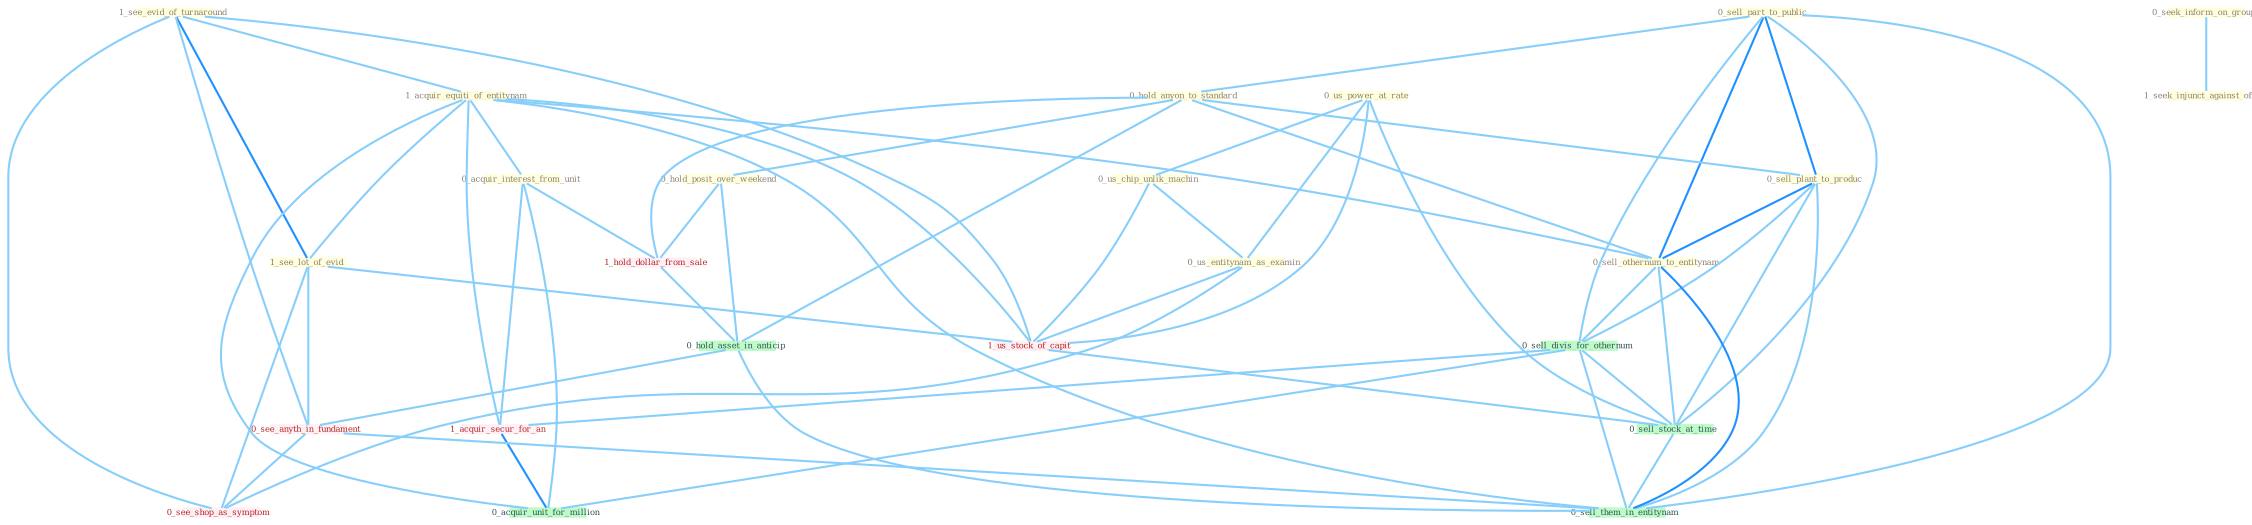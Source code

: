 Graph G{ 
    node
    [shape=polygon,style=filled,width=.5,height=.06,color="#BDFCC9",fixedsize=true,fontsize=4,
    fontcolor="#2f4f4f"];
    {node
    [color="#ffffe0", fontcolor="#8b7d6b"] "0_sell_part_to_public " "0_hold_anyon_to_standard " "0_us_power_at_rate " "0_seek_inform_on_group " "1_see_evid_of_turnaround " "0_hold_posit_over_weekend " "0_us_chip_unlik_machin " "1_acquir_equiti_of_entitynam " "1_seek_injunct_against_offer " "0_sell_plant_to_produc " "0_us_entitynam_as_examin " "0_acquir_interest_from_unit " "0_sell_othernum_to_entitynam " "1_see_lot_of_evid "}
{node [color="#fff0f5", fontcolor="#b22222"] "1_acquir_secur_for_an " "1_us_stock_of_capit " "1_hold_dollar_from_sale " "0_see_anyth_in_fundament " "0_see_shop_as_symptom "}
edge [color="#B0E2FF"];

	"0_sell_part_to_public " -- "0_hold_anyon_to_standard " [w="1", color="#87cefa" ];
	"0_sell_part_to_public " -- "0_sell_plant_to_produc " [w="2", color="#1e90ff" , len=0.8];
	"0_sell_part_to_public " -- "0_sell_othernum_to_entitynam " [w="2", color="#1e90ff" , len=0.8];
	"0_sell_part_to_public " -- "0_sell_divis_for_othernum " [w="1", color="#87cefa" ];
	"0_sell_part_to_public " -- "0_sell_stock_at_time " [w="1", color="#87cefa" ];
	"0_sell_part_to_public " -- "0_sell_them_in_entitynam " [w="1", color="#87cefa" ];
	"0_hold_anyon_to_standard " -- "0_hold_posit_over_weekend " [w="1", color="#87cefa" ];
	"0_hold_anyon_to_standard " -- "0_sell_plant_to_produc " [w="1", color="#87cefa" ];
	"0_hold_anyon_to_standard " -- "0_sell_othernum_to_entitynam " [w="1", color="#87cefa" ];
	"0_hold_anyon_to_standard " -- "1_hold_dollar_from_sale " [w="1", color="#87cefa" ];
	"0_hold_anyon_to_standard " -- "0_hold_asset_in_anticip " [w="1", color="#87cefa" ];
	"0_us_power_at_rate " -- "0_us_chip_unlik_machin " [w="1", color="#87cefa" ];
	"0_us_power_at_rate " -- "0_us_entitynam_as_examin " [w="1", color="#87cefa" ];
	"0_us_power_at_rate " -- "1_us_stock_of_capit " [w="1", color="#87cefa" ];
	"0_us_power_at_rate " -- "0_sell_stock_at_time " [w="1", color="#87cefa" ];
	"0_seek_inform_on_group " -- "1_seek_injunct_against_offer " [w="1", color="#87cefa" ];
	"1_see_evid_of_turnaround " -- "1_acquir_equiti_of_entitynam " [w="1", color="#87cefa" ];
	"1_see_evid_of_turnaround " -- "1_see_lot_of_evid " [w="2", color="#1e90ff" , len=0.8];
	"1_see_evid_of_turnaround " -- "1_us_stock_of_capit " [w="1", color="#87cefa" ];
	"1_see_evid_of_turnaround " -- "0_see_anyth_in_fundament " [w="1", color="#87cefa" ];
	"1_see_evid_of_turnaround " -- "0_see_shop_as_symptom " [w="1", color="#87cefa" ];
	"0_hold_posit_over_weekend " -- "1_hold_dollar_from_sale " [w="1", color="#87cefa" ];
	"0_hold_posit_over_weekend " -- "0_hold_asset_in_anticip " [w="1", color="#87cefa" ];
	"0_us_chip_unlik_machin " -- "0_us_entitynam_as_examin " [w="1", color="#87cefa" ];
	"0_us_chip_unlik_machin " -- "1_us_stock_of_capit " [w="1", color="#87cefa" ];
	"1_acquir_equiti_of_entitynam " -- "0_acquir_interest_from_unit " [w="1", color="#87cefa" ];
	"1_acquir_equiti_of_entitynam " -- "0_sell_othernum_to_entitynam " [w="1", color="#87cefa" ];
	"1_acquir_equiti_of_entitynam " -- "1_see_lot_of_evid " [w="1", color="#87cefa" ];
	"1_acquir_equiti_of_entitynam " -- "1_acquir_secur_for_an " [w="1", color="#87cefa" ];
	"1_acquir_equiti_of_entitynam " -- "1_us_stock_of_capit " [w="1", color="#87cefa" ];
	"1_acquir_equiti_of_entitynam " -- "0_acquir_unit_for_million " [w="1", color="#87cefa" ];
	"1_acquir_equiti_of_entitynam " -- "0_sell_them_in_entitynam " [w="1", color="#87cefa" ];
	"0_sell_plant_to_produc " -- "0_sell_othernum_to_entitynam " [w="2", color="#1e90ff" , len=0.8];
	"0_sell_plant_to_produc " -- "0_sell_divis_for_othernum " [w="1", color="#87cefa" ];
	"0_sell_plant_to_produc " -- "0_sell_stock_at_time " [w="1", color="#87cefa" ];
	"0_sell_plant_to_produc " -- "0_sell_them_in_entitynam " [w="1", color="#87cefa" ];
	"0_us_entitynam_as_examin " -- "1_us_stock_of_capit " [w="1", color="#87cefa" ];
	"0_us_entitynam_as_examin " -- "0_see_shop_as_symptom " [w="1", color="#87cefa" ];
	"0_acquir_interest_from_unit " -- "1_acquir_secur_for_an " [w="1", color="#87cefa" ];
	"0_acquir_interest_from_unit " -- "1_hold_dollar_from_sale " [w="1", color="#87cefa" ];
	"0_acquir_interest_from_unit " -- "0_acquir_unit_for_million " [w="1", color="#87cefa" ];
	"0_sell_othernum_to_entitynam " -- "0_sell_divis_for_othernum " [w="1", color="#87cefa" ];
	"0_sell_othernum_to_entitynam " -- "0_sell_stock_at_time " [w="1", color="#87cefa" ];
	"0_sell_othernum_to_entitynam " -- "0_sell_them_in_entitynam " [w="2", color="#1e90ff" , len=0.8];
	"1_see_lot_of_evid " -- "1_us_stock_of_capit " [w="1", color="#87cefa" ];
	"1_see_lot_of_evid " -- "0_see_anyth_in_fundament " [w="1", color="#87cefa" ];
	"1_see_lot_of_evid " -- "0_see_shop_as_symptom " [w="1", color="#87cefa" ];
	"0_sell_divis_for_othernum " -- "1_acquir_secur_for_an " [w="1", color="#87cefa" ];
	"0_sell_divis_for_othernum " -- "0_sell_stock_at_time " [w="1", color="#87cefa" ];
	"0_sell_divis_for_othernum " -- "0_acquir_unit_for_million " [w="1", color="#87cefa" ];
	"0_sell_divis_for_othernum " -- "0_sell_them_in_entitynam " [w="1", color="#87cefa" ];
	"1_acquir_secur_for_an " -- "0_acquir_unit_for_million " [w="2", color="#1e90ff" , len=0.8];
	"1_us_stock_of_capit " -- "0_sell_stock_at_time " [w="1", color="#87cefa" ];
	"1_hold_dollar_from_sale " -- "0_hold_asset_in_anticip " [w="1", color="#87cefa" ];
	"0_hold_asset_in_anticip " -- "0_see_anyth_in_fundament " [w="1", color="#87cefa" ];
	"0_hold_asset_in_anticip " -- "0_sell_them_in_entitynam " [w="1", color="#87cefa" ];
	"0_sell_stock_at_time " -- "0_sell_them_in_entitynam " [w="1", color="#87cefa" ];
	"0_see_anyth_in_fundament " -- "0_see_shop_as_symptom " [w="1", color="#87cefa" ];
	"0_see_anyth_in_fundament " -- "0_sell_them_in_entitynam " [w="1", color="#87cefa" ];
}